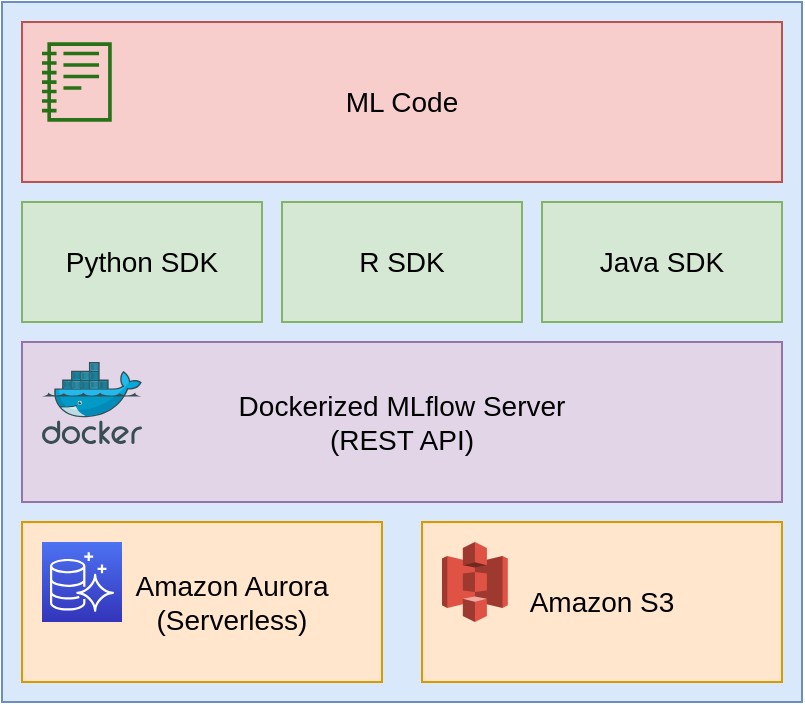 <mxfile version="12.4.3" type="device" pages="1"><diagram id="rFZQjK1qV3MN_UJCnc-v" name="Page-1"><mxGraphModel dx="1186" dy="747" grid="1" gridSize="10" guides="1" tooltips="1" connect="1" arrows="1" fold="1" page="1" pageScale="1" pageWidth="850" pageHeight="1100" math="0" shadow="0"><root><mxCell id="0"/><mxCell id="1" parent="0"/><mxCell id="a4dYrbBsWJeey5RtKvC8-1" value="" style="rounded=0;whiteSpace=wrap;html=1;fillColor=#dae8fc;strokeColor=#6c8ebf;" vertex="1" parent="1"><mxGeometry x="180" y="140" width="400" height="350" as="geometry"/></mxCell><mxCell id="a4dYrbBsWJeey5RtKvC8-2" value="Python SDK" style="rounded=0;whiteSpace=wrap;html=1;fillColor=#d5e8d4;strokeColor=#82b366;fontSize=14;spacingLeft=0;" vertex="1" parent="1"><mxGeometry x="190" y="240" width="120" height="60" as="geometry"/></mxCell><mxCell id="a4dYrbBsWJeey5RtKvC8-3" value="R SDK" style="rounded=0;whiteSpace=wrap;html=1;fillColor=#d5e8d4;strokeColor=#82b366;fontSize=14;" vertex="1" parent="1"><mxGeometry x="320" y="240" width="120" height="60" as="geometry"/></mxCell><mxCell id="a4dYrbBsWJeey5RtKvC8-4" value="Java SDK" style="rounded=0;whiteSpace=wrap;html=1;fillColor=#d5e8d4;strokeColor=#82b366;fontSize=14;" vertex="1" parent="1"><mxGeometry x="450" y="240" width="120" height="60" as="geometry"/></mxCell><mxCell id="a4dYrbBsWJeey5RtKvC8-5" value="ML Code" style="rounded=0;whiteSpace=wrap;html=1;fillColor=#f8cecc;strokeColor=#b85450;fontSize=14;" vertex="1" parent="1"><mxGeometry x="190" y="150" width="380" height="80" as="geometry"/></mxCell><mxCell id="a4dYrbBsWJeey5RtKvC8-6" value="Dockerized MLflow Server&lt;br style=&quot;font-size: 14px;&quot;&gt;(REST API)" style="rounded=0;whiteSpace=wrap;html=1;fillColor=#e1d5e7;strokeColor=#9673a6;fontSize=14;" vertex="1" parent="1"><mxGeometry x="190" y="310" width="380" height="80" as="geometry"/></mxCell><mxCell id="a4dYrbBsWJeey5RtKvC8-7" value="Amazon Aurora&lt;br style=&quot;font-size: 14px;&quot;&gt;(Serverless)" style="rounded=0;whiteSpace=wrap;html=1;fillColor=#ffe6cc;strokeColor=#d79b00;spacingLeft=30;fontSize=14;" vertex="1" parent="1"><mxGeometry x="190" y="400" width="180" height="80" as="geometry"/></mxCell><mxCell id="a4dYrbBsWJeey5RtKvC8-8" value="Amazon S3" style="rounded=0;whiteSpace=wrap;html=1;fillColor=#ffe6cc;strokeColor=#d79b00;fontSize=14;" vertex="1" parent="1"><mxGeometry x="390" y="400" width="180" height="80" as="geometry"/></mxCell><mxCell id="a4dYrbBsWJeey5RtKvC8-9" value="" style="outlineConnect=0;fontColor=#232F3E;gradientColor=none;fillColor=#277116;strokeColor=none;dashed=0;verticalLabelPosition=bottom;verticalAlign=top;align=center;html=1;fontSize=12;fontStyle=0;aspect=fixed;pointerEvents=1;shape=mxgraph.aws4.notebook;" vertex="1" parent="1"><mxGeometry x="200" y="160" width="34.87" height="40" as="geometry"/></mxCell><mxCell id="a4dYrbBsWJeey5RtKvC8-11" value="" style="aspect=fixed;html=1;points=[];align=center;image;fontSize=12;image=img/lib/mscae/Docker.svg;" vertex="1" parent="1"><mxGeometry x="200" y="320" width="50" height="41" as="geometry"/></mxCell><mxCell id="a4dYrbBsWJeey5RtKvC8-12" value="" style="outlineConnect=0;fontColor=#232F3E;gradientColor=#4D72F3;gradientDirection=north;fillColor=#3334B9;strokeColor=#ffffff;dashed=0;verticalLabelPosition=bottom;verticalAlign=top;align=center;html=1;fontSize=12;fontStyle=0;aspect=fixed;shape=mxgraph.aws4.resourceIcon;resIcon=mxgraph.aws4.aurora;" vertex="1" parent="1"><mxGeometry x="200" y="410" width="40" height="40" as="geometry"/></mxCell><mxCell id="a4dYrbBsWJeey5RtKvC8-13" value="" style="outlineConnect=0;dashed=0;verticalLabelPosition=bottom;verticalAlign=top;align=center;html=1;shape=mxgraph.aws3.s3;fillColor=#E05243;gradientColor=none;fontSize=14;" vertex="1" parent="1"><mxGeometry x="400" y="410" width="32.91" height="40" as="geometry"/></mxCell></root></mxGraphModel></diagram></mxfile>